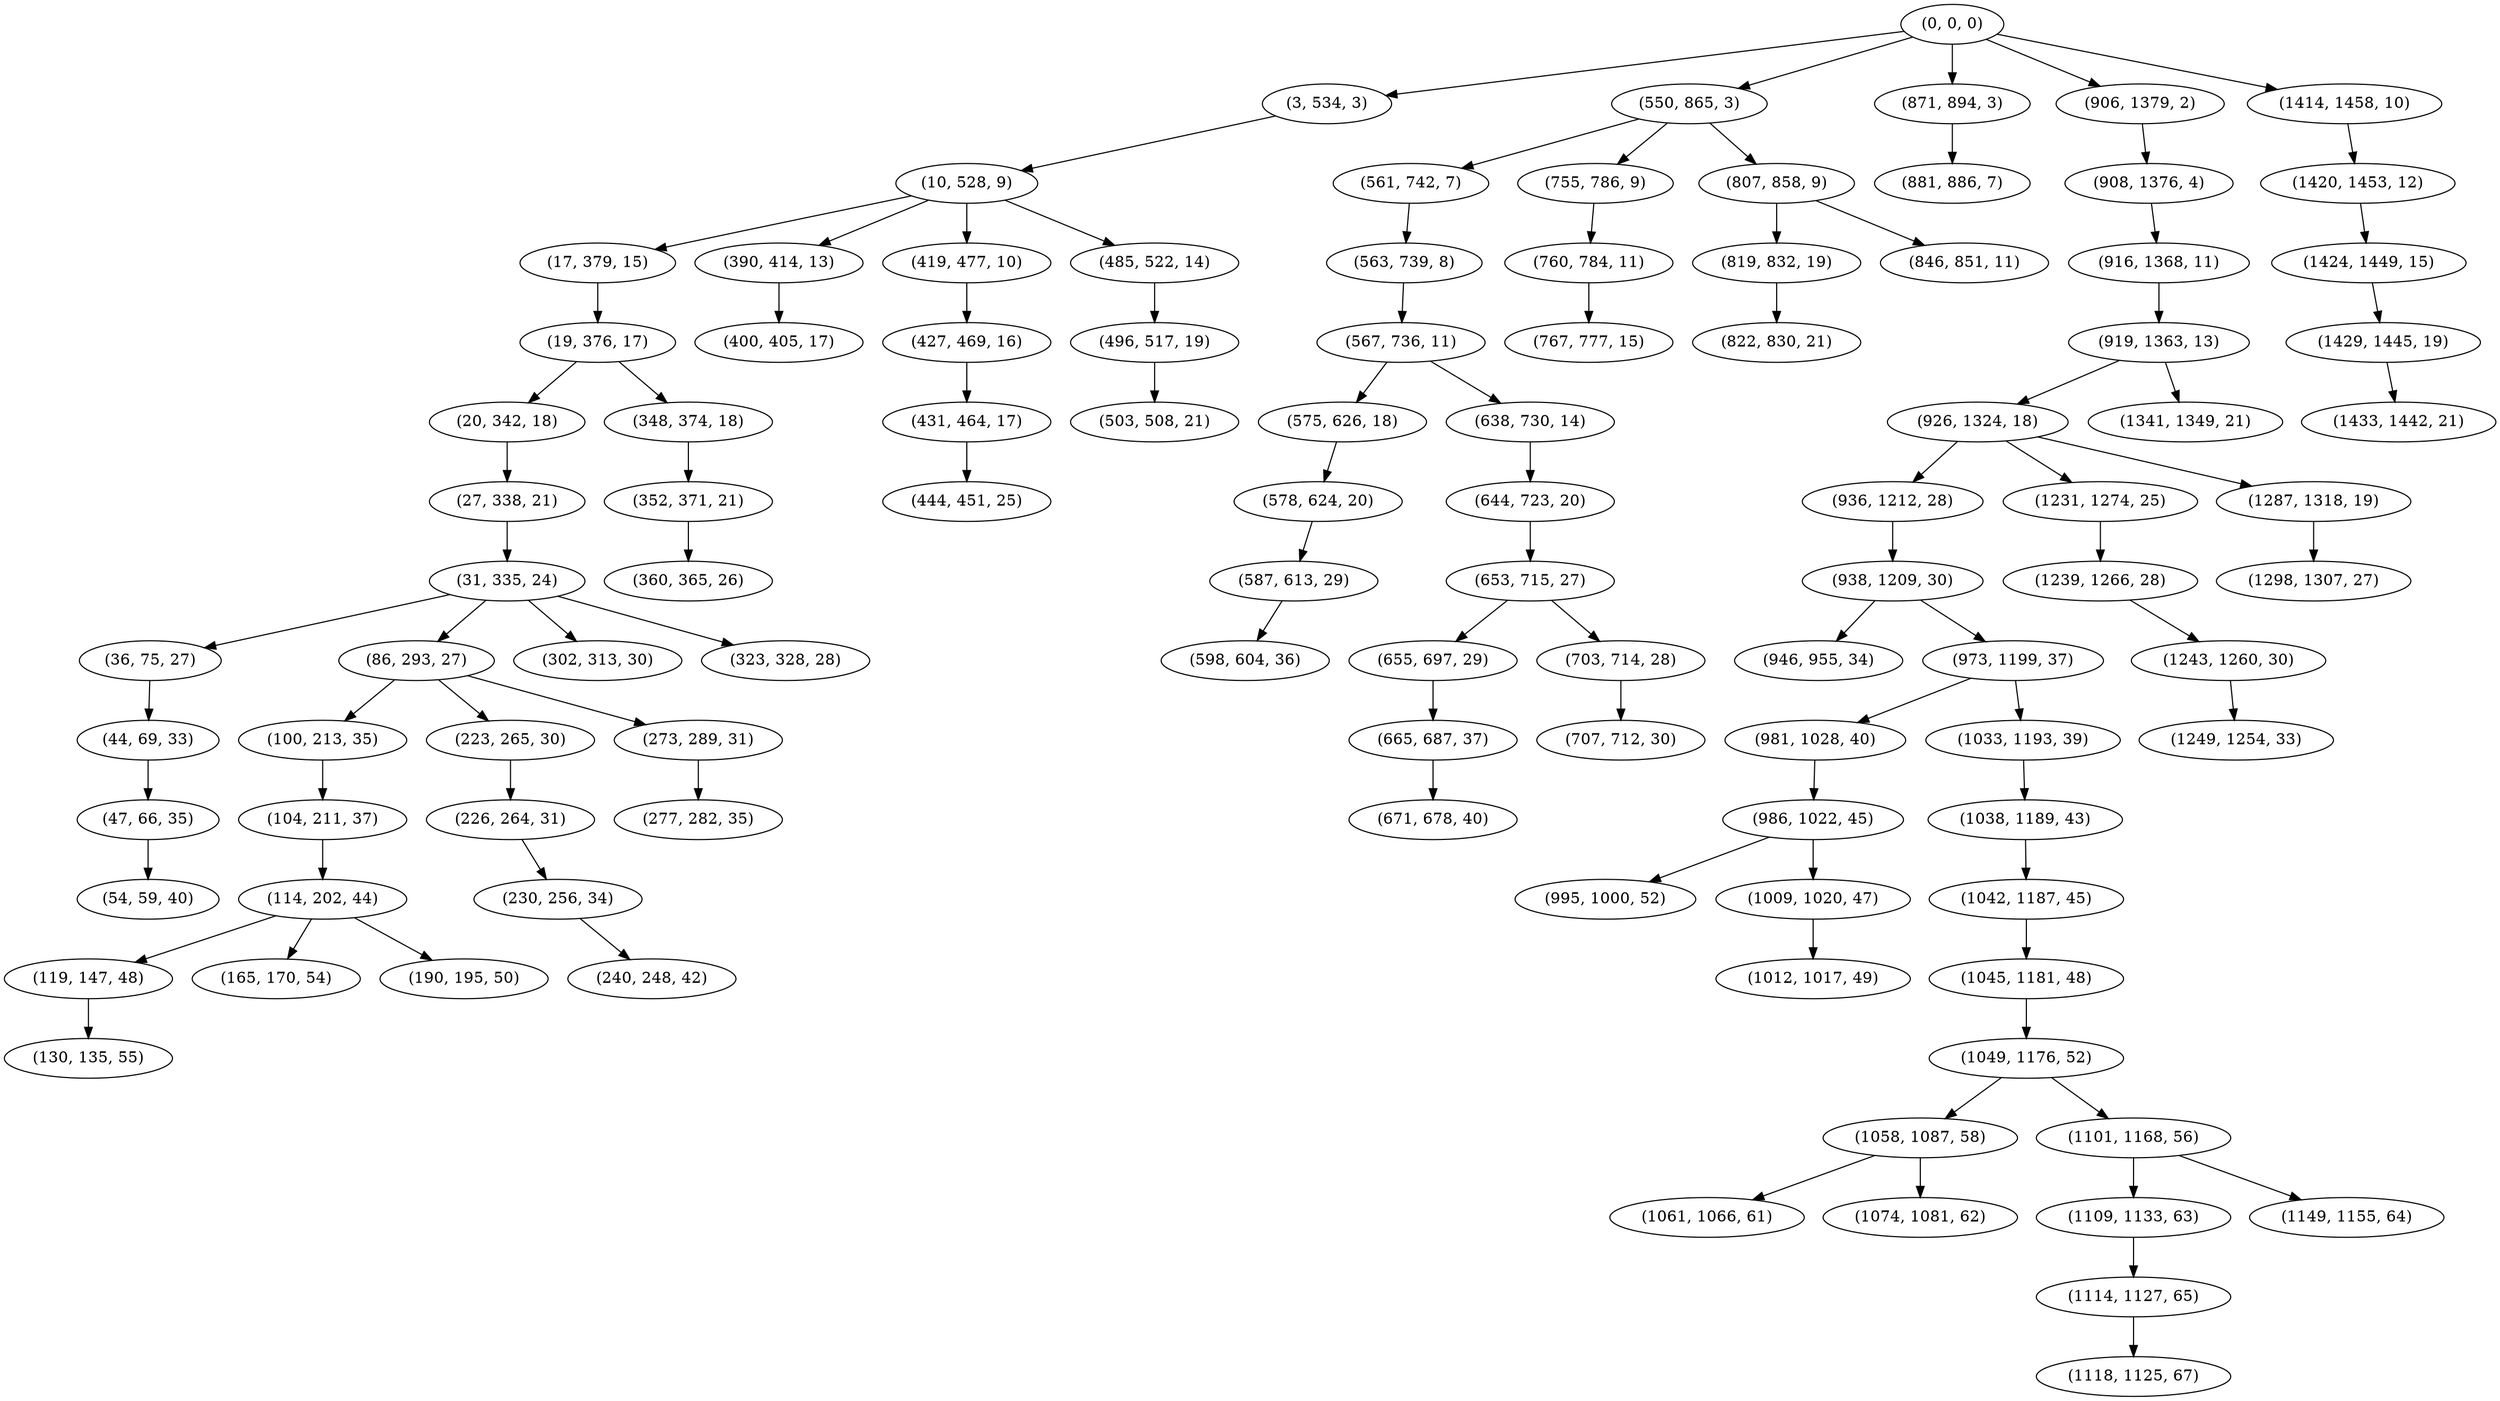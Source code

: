 digraph tree {
    "(0, 0, 0)";
    "(3, 534, 3)";
    "(10, 528, 9)";
    "(17, 379, 15)";
    "(19, 376, 17)";
    "(20, 342, 18)";
    "(27, 338, 21)";
    "(31, 335, 24)";
    "(36, 75, 27)";
    "(44, 69, 33)";
    "(47, 66, 35)";
    "(54, 59, 40)";
    "(86, 293, 27)";
    "(100, 213, 35)";
    "(104, 211, 37)";
    "(114, 202, 44)";
    "(119, 147, 48)";
    "(130, 135, 55)";
    "(165, 170, 54)";
    "(190, 195, 50)";
    "(223, 265, 30)";
    "(226, 264, 31)";
    "(230, 256, 34)";
    "(240, 248, 42)";
    "(273, 289, 31)";
    "(277, 282, 35)";
    "(302, 313, 30)";
    "(323, 328, 28)";
    "(348, 374, 18)";
    "(352, 371, 21)";
    "(360, 365, 26)";
    "(390, 414, 13)";
    "(400, 405, 17)";
    "(419, 477, 10)";
    "(427, 469, 16)";
    "(431, 464, 17)";
    "(444, 451, 25)";
    "(485, 522, 14)";
    "(496, 517, 19)";
    "(503, 508, 21)";
    "(550, 865, 3)";
    "(561, 742, 7)";
    "(563, 739, 8)";
    "(567, 736, 11)";
    "(575, 626, 18)";
    "(578, 624, 20)";
    "(587, 613, 29)";
    "(598, 604, 36)";
    "(638, 730, 14)";
    "(644, 723, 20)";
    "(653, 715, 27)";
    "(655, 697, 29)";
    "(665, 687, 37)";
    "(671, 678, 40)";
    "(703, 714, 28)";
    "(707, 712, 30)";
    "(755, 786, 9)";
    "(760, 784, 11)";
    "(767, 777, 15)";
    "(807, 858, 9)";
    "(819, 832, 19)";
    "(822, 830, 21)";
    "(846, 851, 11)";
    "(871, 894, 3)";
    "(881, 886, 7)";
    "(906, 1379, 2)";
    "(908, 1376, 4)";
    "(916, 1368, 11)";
    "(919, 1363, 13)";
    "(926, 1324, 18)";
    "(936, 1212, 28)";
    "(938, 1209, 30)";
    "(946, 955, 34)";
    "(973, 1199, 37)";
    "(981, 1028, 40)";
    "(986, 1022, 45)";
    "(995, 1000, 52)";
    "(1009, 1020, 47)";
    "(1012, 1017, 49)";
    "(1033, 1193, 39)";
    "(1038, 1189, 43)";
    "(1042, 1187, 45)";
    "(1045, 1181, 48)";
    "(1049, 1176, 52)";
    "(1058, 1087, 58)";
    "(1061, 1066, 61)";
    "(1074, 1081, 62)";
    "(1101, 1168, 56)";
    "(1109, 1133, 63)";
    "(1114, 1127, 65)";
    "(1118, 1125, 67)";
    "(1149, 1155, 64)";
    "(1231, 1274, 25)";
    "(1239, 1266, 28)";
    "(1243, 1260, 30)";
    "(1249, 1254, 33)";
    "(1287, 1318, 19)";
    "(1298, 1307, 27)";
    "(1341, 1349, 21)";
    "(1414, 1458, 10)";
    "(1420, 1453, 12)";
    "(1424, 1449, 15)";
    "(1429, 1445, 19)";
    "(1433, 1442, 21)";
    "(0, 0, 0)" -> "(3, 534, 3)";
    "(0, 0, 0)" -> "(550, 865, 3)";
    "(0, 0, 0)" -> "(871, 894, 3)";
    "(0, 0, 0)" -> "(906, 1379, 2)";
    "(0, 0, 0)" -> "(1414, 1458, 10)";
    "(3, 534, 3)" -> "(10, 528, 9)";
    "(10, 528, 9)" -> "(17, 379, 15)";
    "(10, 528, 9)" -> "(390, 414, 13)";
    "(10, 528, 9)" -> "(419, 477, 10)";
    "(10, 528, 9)" -> "(485, 522, 14)";
    "(17, 379, 15)" -> "(19, 376, 17)";
    "(19, 376, 17)" -> "(20, 342, 18)";
    "(19, 376, 17)" -> "(348, 374, 18)";
    "(20, 342, 18)" -> "(27, 338, 21)";
    "(27, 338, 21)" -> "(31, 335, 24)";
    "(31, 335, 24)" -> "(36, 75, 27)";
    "(31, 335, 24)" -> "(86, 293, 27)";
    "(31, 335, 24)" -> "(302, 313, 30)";
    "(31, 335, 24)" -> "(323, 328, 28)";
    "(36, 75, 27)" -> "(44, 69, 33)";
    "(44, 69, 33)" -> "(47, 66, 35)";
    "(47, 66, 35)" -> "(54, 59, 40)";
    "(86, 293, 27)" -> "(100, 213, 35)";
    "(86, 293, 27)" -> "(223, 265, 30)";
    "(86, 293, 27)" -> "(273, 289, 31)";
    "(100, 213, 35)" -> "(104, 211, 37)";
    "(104, 211, 37)" -> "(114, 202, 44)";
    "(114, 202, 44)" -> "(119, 147, 48)";
    "(114, 202, 44)" -> "(165, 170, 54)";
    "(114, 202, 44)" -> "(190, 195, 50)";
    "(119, 147, 48)" -> "(130, 135, 55)";
    "(223, 265, 30)" -> "(226, 264, 31)";
    "(226, 264, 31)" -> "(230, 256, 34)";
    "(230, 256, 34)" -> "(240, 248, 42)";
    "(273, 289, 31)" -> "(277, 282, 35)";
    "(348, 374, 18)" -> "(352, 371, 21)";
    "(352, 371, 21)" -> "(360, 365, 26)";
    "(390, 414, 13)" -> "(400, 405, 17)";
    "(419, 477, 10)" -> "(427, 469, 16)";
    "(427, 469, 16)" -> "(431, 464, 17)";
    "(431, 464, 17)" -> "(444, 451, 25)";
    "(485, 522, 14)" -> "(496, 517, 19)";
    "(496, 517, 19)" -> "(503, 508, 21)";
    "(550, 865, 3)" -> "(561, 742, 7)";
    "(550, 865, 3)" -> "(755, 786, 9)";
    "(550, 865, 3)" -> "(807, 858, 9)";
    "(561, 742, 7)" -> "(563, 739, 8)";
    "(563, 739, 8)" -> "(567, 736, 11)";
    "(567, 736, 11)" -> "(575, 626, 18)";
    "(567, 736, 11)" -> "(638, 730, 14)";
    "(575, 626, 18)" -> "(578, 624, 20)";
    "(578, 624, 20)" -> "(587, 613, 29)";
    "(587, 613, 29)" -> "(598, 604, 36)";
    "(638, 730, 14)" -> "(644, 723, 20)";
    "(644, 723, 20)" -> "(653, 715, 27)";
    "(653, 715, 27)" -> "(655, 697, 29)";
    "(653, 715, 27)" -> "(703, 714, 28)";
    "(655, 697, 29)" -> "(665, 687, 37)";
    "(665, 687, 37)" -> "(671, 678, 40)";
    "(703, 714, 28)" -> "(707, 712, 30)";
    "(755, 786, 9)" -> "(760, 784, 11)";
    "(760, 784, 11)" -> "(767, 777, 15)";
    "(807, 858, 9)" -> "(819, 832, 19)";
    "(807, 858, 9)" -> "(846, 851, 11)";
    "(819, 832, 19)" -> "(822, 830, 21)";
    "(871, 894, 3)" -> "(881, 886, 7)";
    "(906, 1379, 2)" -> "(908, 1376, 4)";
    "(908, 1376, 4)" -> "(916, 1368, 11)";
    "(916, 1368, 11)" -> "(919, 1363, 13)";
    "(919, 1363, 13)" -> "(926, 1324, 18)";
    "(919, 1363, 13)" -> "(1341, 1349, 21)";
    "(926, 1324, 18)" -> "(936, 1212, 28)";
    "(926, 1324, 18)" -> "(1231, 1274, 25)";
    "(926, 1324, 18)" -> "(1287, 1318, 19)";
    "(936, 1212, 28)" -> "(938, 1209, 30)";
    "(938, 1209, 30)" -> "(946, 955, 34)";
    "(938, 1209, 30)" -> "(973, 1199, 37)";
    "(973, 1199, 37)" -> "(981, 1028, 40)";
    "(973, 1199, 37)" -> "(1033, 1193, 39)";
    "(981, 1028, 40)" -> "(986, 1022, 45)";
    "(986, 1022, 45)" -> "(995, 1000, 52)";
    "(986, 1022, 45)" -> "(1009, 1020, 47)";
    "(1009, 1020, 47)" -> "(1012, 1017, 49)";
    "(1033, 1193, 39)" -> "(1038, 1189, 43)";
    "(1038, 1189, 43)" -> "(1042, 1187, 45)";
    "(1042, 1187, 45)" -> "(1045, 1181, 48)";
    "(1045, 1181, 48)" -> "(1049, 1176, 52)";
    "(1049, 1176, 52)" -> "(1058, 1087, 58)";
    "(1049, 1176, 52)" -> "(1101, 1168, 56)";
    "(1058, 1087, 58)" -> "(1061, 1066, 61)";
    "(1058, 1087, 58)" -> "(1074, 1081, 62)";
    "(1101, 1168, 56)" -> "(1109, 1133, 63)";
    "(1101, 1168, 56)" -> "(1149, 1155, 64)";
    "(1109, 1133, 63)" -> "(1114, 1127, 65)";
    "(1114, 1127, 65)" -> "(1118, 1125, 67)";
    "(1231, 1274, 25)" -> "(1239, 1266, 28)";
    "(1239, 1266, 28)" -> "(1243, 1260, 30)";
    "(1243, 1260, 30)" -> "(1249, 1254, 33)";
    "(1287, 1318, 19)" -> "(1298, 1307, 27)";
    "(1414, 1458, 10)" -> "(1420, 1453, 12)";
    "(1420, 1453, 12)" -> "(1424, 1449, 15)";
    "(1424, 1449, 15)" -> "(1429, 1445, 19)";
    "(1429, 1445, 19)" -> "(1433, 1442, 21)";
}
